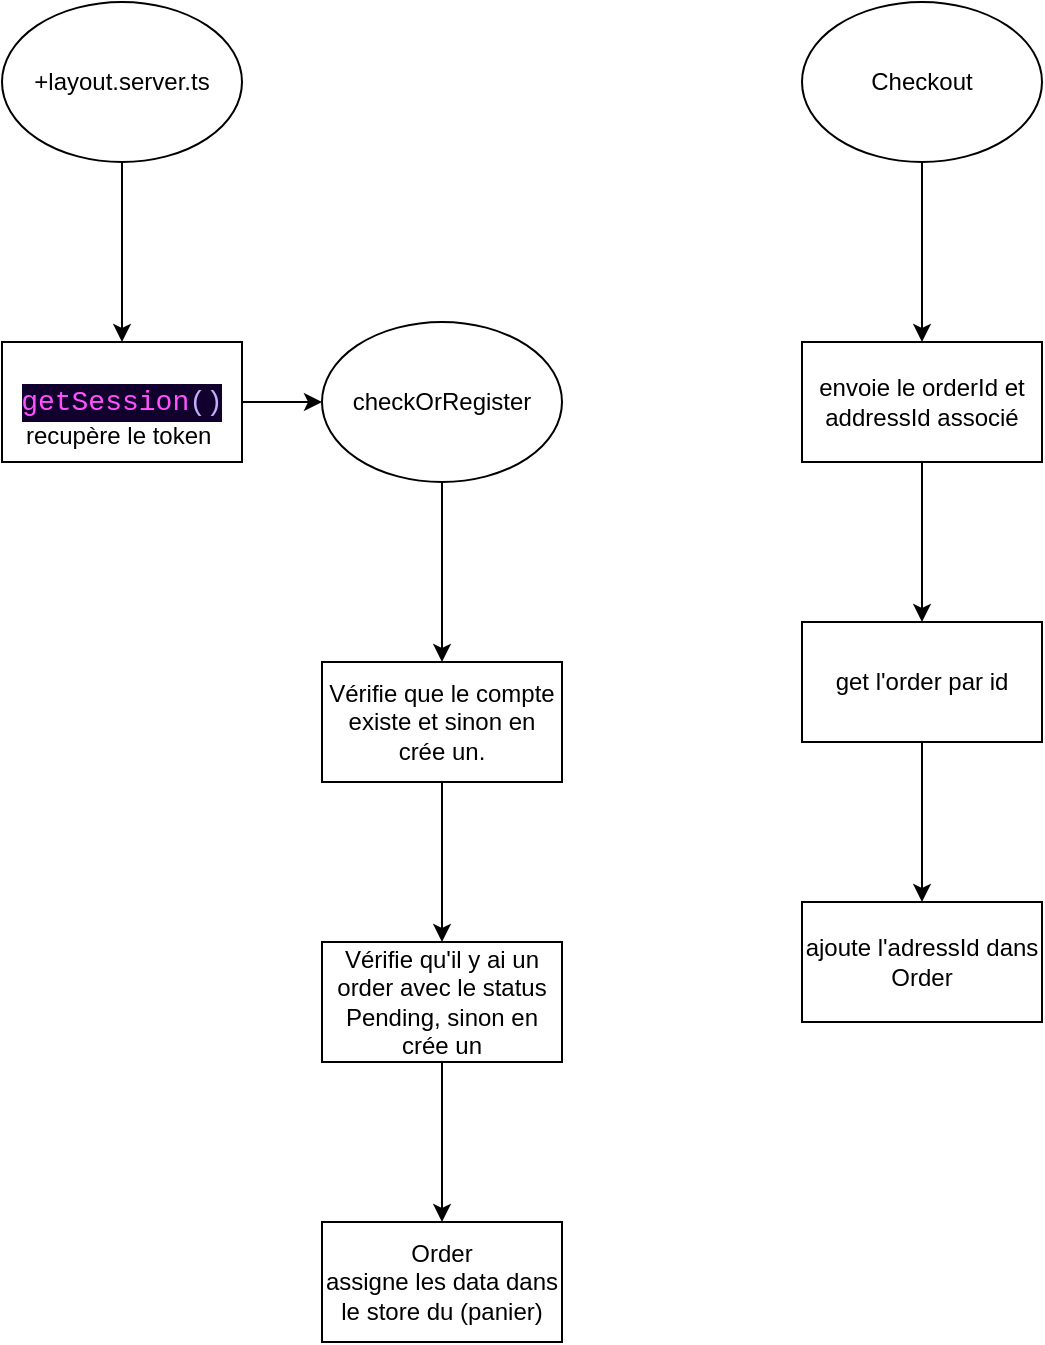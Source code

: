 <mxfile version="24.6.5" type="github">
  <diagram name="Page-1" id="0zR22Y7nTx7iUjILP_Rb">
    <mxGraphModel dx="1434" dy="746" grid="1" gridSize="10" guides="1" tooltips="1" connect="1" arrows="1" fold="1" page="1" pageScale="1" pageWidth="827" pageHeight="1169" math="0" shadow="0">
      <root>
        <mxCell id="0" />
        <mxCell id="1" parent="0" />
        <mxCell id="H-9AspZyheYrNTmflSNT-3" value="" style="edgeStyle=orthogonalEdgeStyle;rounded=0;orthogonalLoop=1;jettySize=auto;html=1;" edge="1" parent="1" source="H-9AspZyheYrNTmflSNT-1" target="H-9AspZyheYrNTmflSNT-2">
          <mxGeometry relative="1" as="geometry" />
        </mxCell>
        <mxCell id="H-9AspZyheYrNTmflSNT-1" value="checkOrRegister" style="ellipse;whiteSpace=wrap;html=1;" vertex="1" parent="1">
          <mxGeometry x="200" y="400" width="120" height="80" as="geometry" />
        </mxCell>
        <mxCell id="H-9AspZyheYrNTmflSNT-5" value="" style="edgeStyle=orthogonalEdgeStyle;rounded=0;orthogonalLoop=1;jettySize=auto;html=1;" edge="1" parent="1" source="H-9AspZyheYrNTmflSNT-2" target="H-9AspZyheYrNTmflSNT-4">
          <mxGeometry relative="1" as="geometry" />
        </mxCell>
        <mxCell id="H-9AspZyheYrNTmflSNT-2" value="Vérifie que le compte existe et sinon en crée un." style="whiteSpace=wrap;html=1;" vertex="1" parent="1">
          <mxGeometry x="200" y="570" width="120" height="60" as="geometry" />
        </mxCell>
        <mxCell id="H-9AspZyheYrNTmflSNT-12" value="" style="edgeStyle=orthogonalEdgeStyle;rounded=0;orthogonalLoop=1;jettySize=auto;html=1;" edge="1" parent="1" source="H-9AspZyheYrNTmflSNT-4" target="H-9AspZyheYrNTmflSNT-11">
          <mxGeometry relative="1" as="geometry" />
        </mxCell>
        <mxCell id="H-9AspZyheYrNTmflSNT-4" value="Vérifie qu&#39;il y ai un order avec le status Pending, sinon en crée un" style="whiteSpace=wrap;html=1;" vertex="1" parent="1">
          <mxGeometry x="200" y="710" width="120" height="60" as="geometry" />
        </mxCell>
        <mxCell id="H-9AspZyheYrNTmflSNT-8" value="" style="edgeStyle=orthogonalEdgeStyle;rounded=0;orthogonalLoop=1;jettySize=auto;html=1;" edge="1" parent="1" source="H-9AspZyheYrNTmflSNT-6" target="H-9AspZyheYrNTmflSNT-7">
          <mxGeometry relative="1" as="geometry" />
        </mxCell>
        <mxCell id="H-9AspZyheYrNTmflSNT-6" value="+layout.server.ts" style="ellipse;whiteSpace=wrap;html=1;" vertex="1" parent="1">
          <mxGeometry x="40" y="240" width="120" height="80" as="geometry" />
        </mxCell>
        <mxCell id="H-9AspZyheYrNTmflSNT-10" value="" style="edgeStyle=orthogonalEdgeStyle;rounded=0;orthogonalLoop=1;jettySize=auto;html=1;entryX=0;entryY=0.5;entryDx=0;entryDy=0;" edge="1" parent="1" source="H-9AspZyheYrNTmflSNT-7" target="H-9AspZyheYrNTmflSNT-1">
          <mxGeometry relative="1" as="geometry" />
        </mxCell>
        <mxCell id="H-9AspZyheYrNTmflSNT-7" value="&lt;br&gt;&lt;div style=&quot;color: #d0b7ff;background-color: #11002e;font-family: Consolas, &#39;Courier New&#39;, monospace;font-weight: normal;font-size: 14px;line-height: 19px;white-space: pre;&quot;&gt;&lt;div&gt;&lt;span style=&quot;color: #ff52fc;&quot;&gt;getSession&lt;/span&gt;&lt;span style=&quot;color: #bdaff8;&quot;&gt;()&lt;/span&gt;&lt;/div&gt;&lt;/div&gt;&lt;div&gt;recupère le token&amp;nbsp;&lt;/div&gt;" style="whiteSpace=wrap;html=1;" vertex="1" parent="1">
          <mxGeometry x="40" y="410" width="120" height="60" as="geometry" />
        </mxCell>
        <mxCell id="H-9AspZyheYrNTmflSNT-11" value="&lt;div&gt;Order&lt;/div&gt;assigne les data dans le store du (panier)" style="whiteSpace=wrap;html=1;" vertex="1" parent="1">
          <mxGeometry x="200" y="850" width="120" height="60" as="geometry" />
        </mxCell>
        <mxCell id="H-9AspZyheYrNTmflSNT-15" value="" style="edgeStyle=orthogonalEdgeStyle;rounded=0;orthogonalLoop=1;jettySize=auto;html=1;" edge="1" parent="1" source="H-9AspZyheYrNTmflSNT-13" target="H-9AspZyheYrNTmflSNT-14">
          <mxGeometry relative="1" as="geometry" />
        </mxCell>
        <mxCell id="H-9AspZyheYrNTmflSNT-13" value="Checkout" style="ellipse;whiteSpace=wrap;html=1;" vertex="1" parent="1">
          <mxGeometry x="440" y="240" width="120" height="80" as="geometry" />
        </mxCell>
        <mxCell id="H-9AspZyheYrNTmflSNT-17" value="" style="edgeStyle=orthogonalEdgeStyle;rounded=0;orthogonalLoop=1;jettySize=auto;html=1;" edge="1" parent="1" source="H-9AspZyheYrNTmflSNT-14" target="H-9AspZyheYrNTmflSNT-16">
          <mxGeometry relative="1" as="geometry" />
        </mxCell>
        <mxCell id="H-9AspZyheYrNTmflSNT-14" value="envoie le orderId et addressId associé" style="whiteSpace=wrap;html=1;" vertex="1" parent="1">
          <mxGeometry x="440" y="410" width="120" height="60" as="geometry" />
        </mxCell>
        <mxCell id="H-9AspZyheYrNTmflSNT-19" value="" style="edgeStyle=orthogonalEdgeStyle;rounded=0;orthogonalLoop=1;jettySize=auto;html=1;" edge="1" parent="1" source="H-9AspZyheYrNTmflSNT-16" target="H-9AspZyheYrNTmflSNT-18">
          <mxGeometry relative="1" as="geometry" />
        </mxCell>
        <mxCell id="H-9AspZyheYrNTmflSNT-16" value="get l&#39;order par id" style="whiteSpace=wrap;html=1;" vertex="1" parent="1">
          <mxGeometry x="440" y="550" width="120" height="60" as="geometry" />
        </mxCell>
        <mxCell id="H-9AspZyheYrNTmflSNT-18" value="ajoute l&#39;adressId dans Order" style="whiteSpace=wrap;html=1;" vertex="1" parent="1">
          <mxGeometry x="440" y="690" width="120" height="60" as="geometry" />
        </mxCell>
      </root>
    </mxGraphModel>
  </diagram>
</mxfile>
